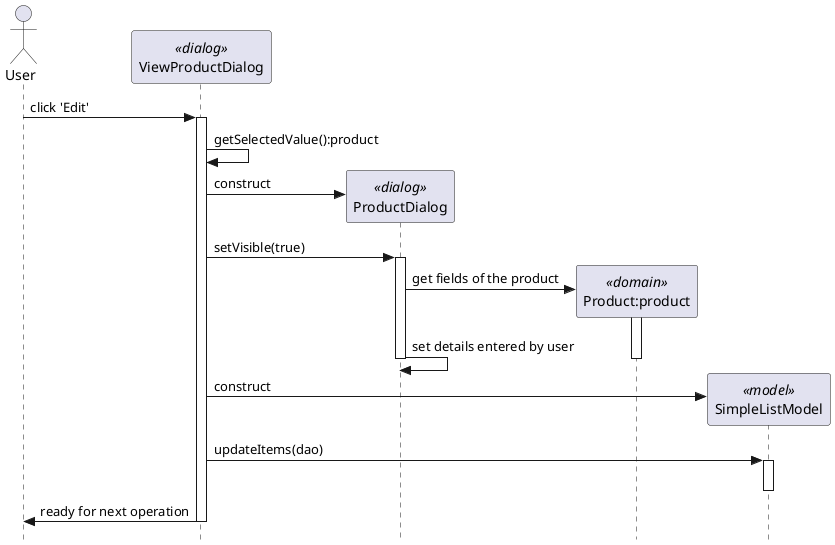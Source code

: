@startuml
' use strict UML mode
skinparam style strictuml

actor "User" as user

participant "ViewProductDialog" as editor <<dialog>>
user -> editor++ : click 'Edit'
editor -> editor: getSelectedValue():product

create "ProductDialog" as dialog <<dialog>>
editor -> dialog: construct
editor -> dialog++: setVisible(true)

create "Product:product" as product <<domain>>
dialog -> product++: get fields of the product
dialog -> dialog: set details entered by user
product--
dialog--

create "SimpleListModel" as model <<model>>
editor -> model : construct

editor -> model++ : updateItems(dao)
model--


editor –> user-- : ready for next operation
@enduml


